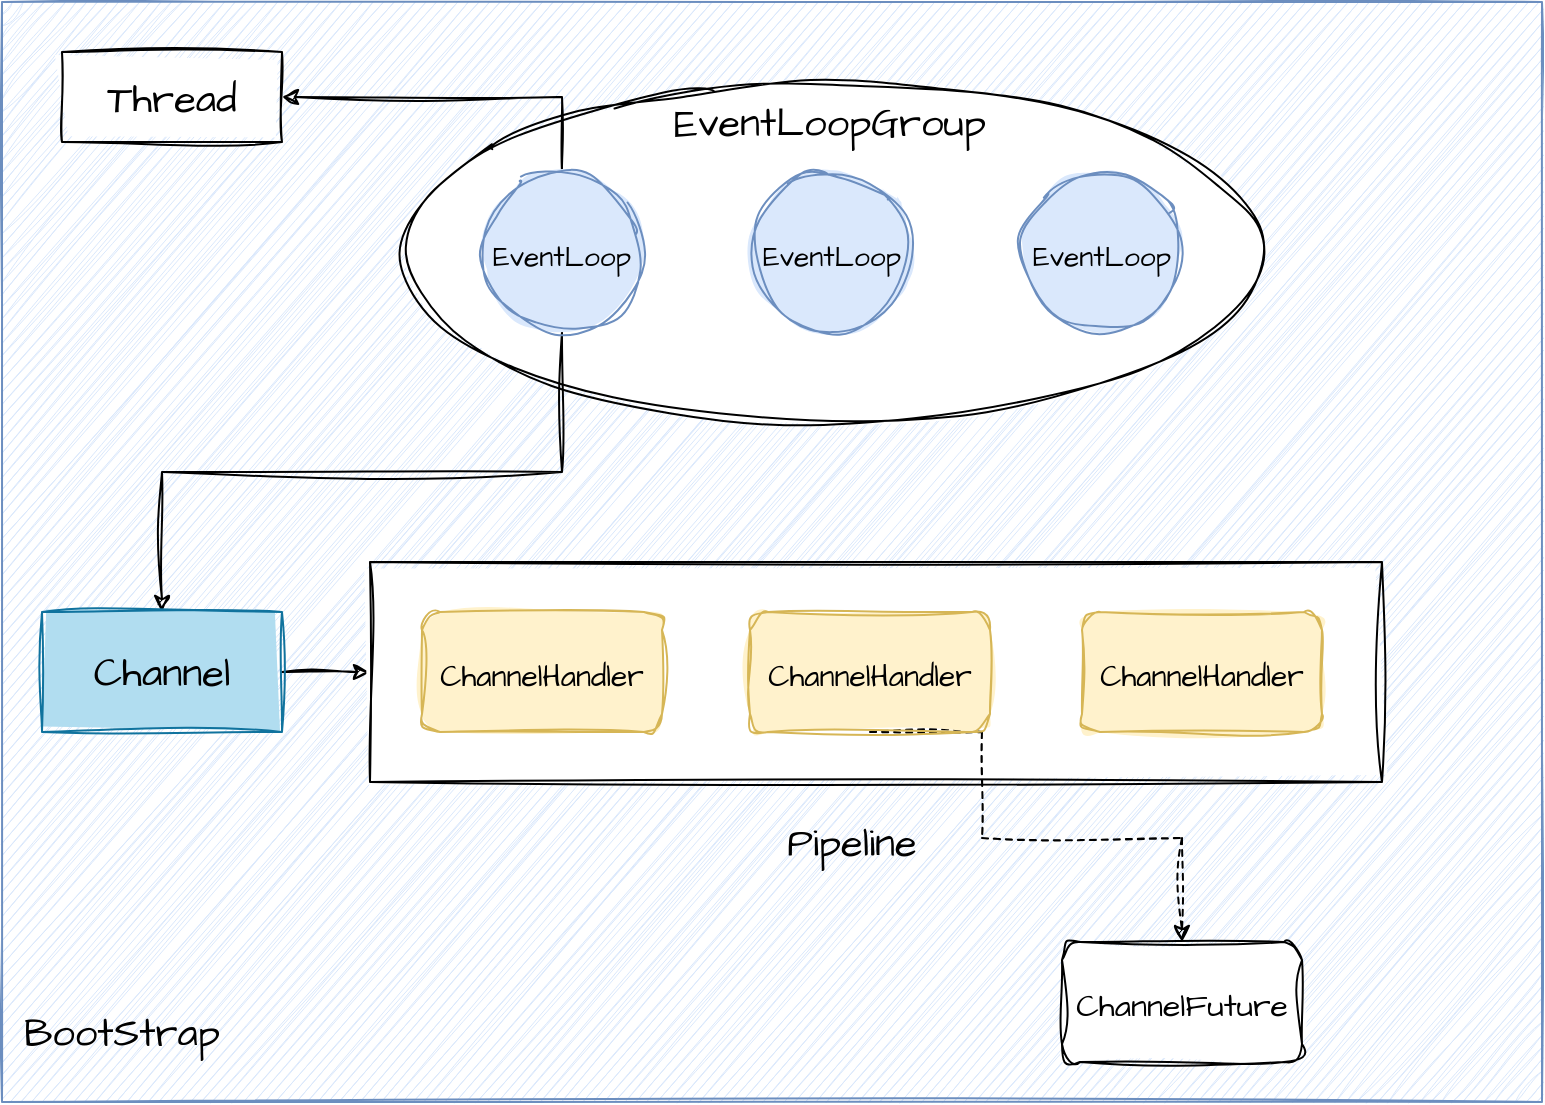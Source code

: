 <mxfile version="21.6.8" type="github">
  <diagram name="第 1 页" id="2ty_EXpJwL_dRTHa1Sl7">
    <mxGraphModel dx="1424" dy="759" grid="0" gridSize="10" guides="1" tooltips="1" connect="1" arrows="1" fold="1" page="1" pageScale="1" pageWidth="827" pageHeight="1169" background="none" math="0" shadow="0">
      <root>
        <mxCell id="0" />
        <mxCell id="1" parent="0" />
        <mxCell id="gZsOWq72GO4ljNsorHj5-26" value="" style="rounded=0;whiteSpace=wrap;html=1;sketch=1;hachureGap=4;jiggle=2;curveFitting=1;fontFamily=Architects Daughter;fontSource=https%3A%2F%2Ffonts.googleapis.com%2Fcss%3Ffamily%3DArchitects%2BDaughter;fontSize=20;fillColor=#dae8fc;strokeColor=#6c8ebf;" vertex="1" parent="1">
          <mxGeometry x="37" y="10" width="770" height="550" as="geometry" />
        </mxCell>
        <mxCell id="gZsOWq72GO4ljNsorHj5-1" value="" style="ellipse;whiteSpace=wrap;html=1;sketch=1;curveFitting=1;jiggle=2;fillStyle=solid;labelBorderColor=none;" vertex="1" parent="1">
          <mxGeometry x="237" y="50" width="430" height="170" as="geometry" />
        </mxCell>
        <mxCell id="gZsOWq72GO4ljNsorHj5-21" style="edgeStyle=orthogonalEdgeStyle;rounded=0;sketch=1;hachureGap=4;jiggle=2;curveFitting=1;orthogonalLoop=1;jettySize=auto;html=1;exitX=0.5;exitY=0;exitDx=0;exitDy=0;entryX=1;entryY=0.5;entryDx=0;entryDy=0;fontFamily=Architects Daughter;fontSource=https%3A%2F%2Ffonts.googleapis.com%2Fcss%3Ffamily%3DArchitects%2BDaughter;fontSize=16;" edge="1" parent="1" source="gZsOWq72GO4ljNsorHj5-2" target="gZsOWq72GO4ljNsorHj5-17">
          <mxGeometry relative="1" as="geometry" />
        </mxCell>
        <mxCell id="gZsOWq72GO4ljNsorHj5-24" style="edgeStyle=orthogonalEdgeStyle;rounded=0;sketch=1;hachureGap=4;jiggle=2;curveFitting=1;orthogonalLoop=1;jettySize=auto;html=1;exitX=0.5;exitY=1;exitDx=0;exitDy=0;entryX=0.5;entryY=0;entryDx=0;entryDy=0;fontFamily=Architects Daughter;fontSource=https%3A%2F%2Ffonts.googleapis.com%2Fcss%3Ffamily%3DArchitects%2BDaughter;fontSize=16;" edge="1" parent="1" source="gZsOWq72GO4ljNsorHj5-2" target="gZsOWq72GO4ljNsorHj5-11">
          <mxGeometry relative="1" as="geometry" />
        </mxCell>
        <mxCell id="gZsOWq72GO4ljNsorHj5-2" value="&lt;font style=&quot;font-size: 14px;&quot;&gt;EventLoop&lt;/font&gt;" style="ellipse;whiteSpace=wrap;html=1;aspect=fixed;sketch=1;hachureGap=4;jiggle=2;curveFitting=1;fontFamily=Architects Daughter;fontSource=https%3A%2F%2Ffonts.googleapis.com%2Fcss%3Ffamily%3DArchitects%2BDaughter;fontSize=20;fillColor=#dae8fc;strokeColor=#6c8ebf;fillStyle=solid;" vertex="1" parent="1">
          <mxGeometry x="277" y="95" width="80" height="80" as="geometry" />
        </mxCell>
        <mxCell id="gZsOWq72GO4ljNsorHj5-5" value="&lt;font style=&quot;font-size: 14px;&quot;&gt;EventLoop&lt;/font&gt;" style="ellipse;whiteSpace=wrap;html=1;aspect=fixed;sketch=1;hachureGap=4;jiggle=2;curveFitting=1;fontFamily=Architects Daughter;fontSource=https%3A%2F%2Ffonts.googleapis.com%2Fcss%3Ffamily%3DArchitects%2BDaughter;fontSize=20;fillColor=#dae8fc;strokeColor=#6c8ebf;fillStyle=solid;" vertex="1" parent="1">
          <mxGeometry x="412" y="95" width="80" height="80" as="geometry" />
        </mxCell>
        <mxCell id="gZsOWq72GO4ljNsorHj5-6" value="&lt;font style=&quot;font-size: 14px;&quot;&gt;EventLoop&lt;/font&gt;" style="ellipse;whiteSpace=wrap;html=1;aspect=fixed;sketch=1;hachureGap=4;jiggle=2;curveFitting=1;fontFamily=Architects Daughter;fontSource=https%3A%2F%2Ffonts.googleapis.com%2Fcss%3Ffamily%3DArchitects%2BDaughter;fontSize=20;fillColor=#dae8fc;strokeColor=#6c8ebf;fillStyle=solid;" vertex="1" parent="1">
          <mxGeometry x="547" y="95" width="80" height="80" as="geometry" />
        </mxCell>
        <mxCell id="gZsOWq72GO4ljNsorHj5-7" value="EventLoopGroup" style="text;html=1;strokeColor=none;fillColor=none;align=center;verticalAlign=middle;whiteSpace=wrap;rounded=0;fontSize=20;fontFamily=Architects Daughter;" vertex="1" parent="1">
          <mxGeometry x="421" y="55" width="60" height="30" as="geometry" />
        </mxCell>
        <mxCell id="gZsOWq72GO4ljNsorHj5-23" style="edgeStyle=orthogonalEdgeStyle;rounded=0;sketch=1;hachureGap=4;jiggle=2;curveFitting=1;orthogonalLoop=1;jettySize=auto;html=1;exitX=1;exitY=0.5;exitDx=0;exitDy=0;entryX=0;entryY=0.5;entryDx=0;entryDy=0;fontFamily=Architects Daughter;fontSource=https%3A%2F%2Ffonts.googleapis.com%2Fcss%3Ffamily%3DArchitects%2BDaughter;fontSize=16;" edge="1" parent="1" source="gZsOWq72GO4ljNsorHj5-11" target="gZsOWq72GO4ljNsorHj5-12">
          <mxGeometry relative="1" as="geometry" />
        </mxCell>
        <mxCell id="gZsOWq72GO4ljNsorHj5-11" value="Channel" style="rounded=0;whiteSpace=wrap;html=1;sketch=1;hachureGap=4;jiggle=2;curveFitting=1;fontFamily=Architects Daughter;fontSource=https%3A%2F%2Ffonts.googleapis.com%2Fcss%3Ffamily%3DArchitects%2BDaughter;fontSize=20;fillColor=#b1ddf0;strokeColor=#10739e;fillStyle=solid;" vertex="1" parent="1">
          <mxGeometry x="57" y="315" width="120" height="60" as="geometry" />
        </mxCell>
        <mxCell id="gZsOWq72GO4ljNsorHj5-12" value="" style="rounded=0;whiteSpace=wrap;html=1;sketch=1;hachureGap=4;jiggle=2;curveFitting=1;fontFamily=Architects Daughter;fontSource=https%3A%2F%2Ffonts.googleapis.com%2Fcss%3Ffamily%3DArchitects%2BDaughter;fontSize=20;fillStyle=solid;" vertex="1" parent="1">
          <mxGeometry x="221" y="290" width="506" height="110" as="geometry" />
        </mxCell>
        <mxCell id="gZsOWq72GO4ljNsorHj5-13" value="&lt;font style=&quot;font-size: 15px;&quot;&gt;ChannelHandler&lt;/font&gt;" style="rounded=1;whiteSpace=wrap;html=1;sketch=1;hachureGap=4;jiggle=2;curveFitting=1;fontFamily=Architects Daughter;fontSource=https%3A%2F%2Ffonts.googleapis.com%2Fcss%3Ffamily%3DArchitects%2BDaughter;fontSize=20;fillColor=#fff2cc;strokeColor=#d6b656;fillStyle=solid;" vertex="1" parent="1">
          <mxGeometry x="247" y="315" width="120" height="60" as="geometry" />
        </mxCell>
        <mxCell id="gZsOWq72GO4ljNsorHj5-32" style="edgeStyle=orthogonalEdgeStyle;rounded=0;sketch=1;hachureGap=4;jiggle=2;curveFitting=1;orthogonalLoop=1;jettySize=auto;html=1;exitX=0.5;exitY=1;exitDx=0;exitDy=0;fontFamily=Architects Daughter;fontSource=https%3A%2F%2Ffonts.googleapis.com%2Fcss%3Ffamily%3DArchitects%2BDaughter;fontSize=16;dashed=1;" edge="1" parent="1" source="gZsOWq72GO4ljNsorHj5-14" target="gZsOWq72GO4ljNsorHj5-31">
          <mxGeometry relative="1" as="geometry">
            <Array as="points">
              <mxPoint x="527" y="375" />
              <mxPoint x="527" y="428" />
              <mxPoint x="627" y="428" />
            </Array>
          </mxGeometry>
        </mxCell>
        <mxCell id="gZsOWq72GO4ljNsorHj5-14" value="&lt;font style=&quot;font-size: 15px;&quot;&gt;ChannelHandler&lt;/font&gt;" style="rounded=1;whiteSpace=wrap;html=1;sketch=1;hachureGap=4;jiggle=2;curveFitting=1;fontFamily=Architects Daughter;fontSource=https%3A%2F%2Ffonts.googleapis.com%2Fcss%3Ffamily%3DArchitects%2BDaughter;fontSize=20;fillStyle=solid;fillColor=#fff2cc;strokeColor=#d6b656;" vertex="1" parent="1">
          <mxGeometry x="411" y="315" width="120" height="60" as="geometry" />
        </mxCell>
        <mxCell id="gZsOWq72GO4ljNsorHj5-15" value="&lt;font style=&quot;font-size: 15px;&quot;&gt;ChannelHandler&lt;/font&gt;" style="rounded=1;whiteSpace=wrap;html=1;sketch=1;hachureGap=4;jiggle=2;curveFitting=1;fontFamily=Architects Daughter;fontSource=https%3A%2F%2Ffonts.googleapis.com%2Fcss%3Ffamily%3DArchitects%2BDaughter;fontSize=20;fillStyle=solid;fillColor=#fff2cc;strokeColor=#d6b656;" vertex="1" parent="1">
          <mxGeometry x="577" y="315" width="120" height="60" as="geometry" />
        </mxCell>
        <mxCell id="gZsOWq72GO4ljNsorHj5-16" value="Pipeline" style="text;html=1;strokeColor=none;fillColor=none;align=center;verticalAlign=middle;whiteSpace=wrap;rounded=0;fontSize=20;fontFamily=Architects Daughter;" vertex="1" parent="1">
          <mxGeometry x="432" y="415" width="60" height="30" as="geometry" />
        </mxCell>
        <mxCell id="gZsOWq72GO4ljNsorHj5-17" value="Thread" style="rounded=0;whiteSpace=wrap;html=1;sketch=1;hachureGap=4;jiggle=2;curveFitting=1;fontFamily=Architects Daughter;fontSource=https%3A%2F%2Ffonts.googleapis.com%2Fcss%3Ffamily%3DArchitects%2BDaughter;fontSize=20;" vertex="1" parent="1">
          <mxGeometry x="67" y="35" width="110" height="45" as="geometry" />
        </mxCell>
        <mxCell id="gZsOWq72GO4ljNsorHj5-29" value="BootStrap" style="text;html=1;strokeColor=none;fillColor=none;align=center;verticalAlign=middle;whiteSpace=wrap;rounded=0;fontSize=20;fontFamily=Architects Daughter;" vertex="1" parent="1">
          <mxGeometry x="67" y="510" width="60" height="30" as="geometry" />
        </mxCell>
        <mxCell id="gZsOWq72GO4ljNsorHj5-31" value="&lt;font style=&quot;font-size: 16px;&quot;&gt;ChannelFuture&lt;/font&gt;" style="rounded=1;whiteSpace=wrap;html=1;sketch=1;hachureGap=4;jiggle=2;curveFitting=1;fontFamily=Architects Daughter;fontSource=https%3A%2F%2Ffonts.googleapis.com%2Fcss%3Ffamily%3DArchitects%2BDaughter;fontSize=20;" vertex="1" parent="1">
          <mxGeometry x="567" y="480" width="120" height="60" as="geometry" />
        </mxCell>
      </root>
    </mxGraphModel>
  </diagram>
</mxfile>
